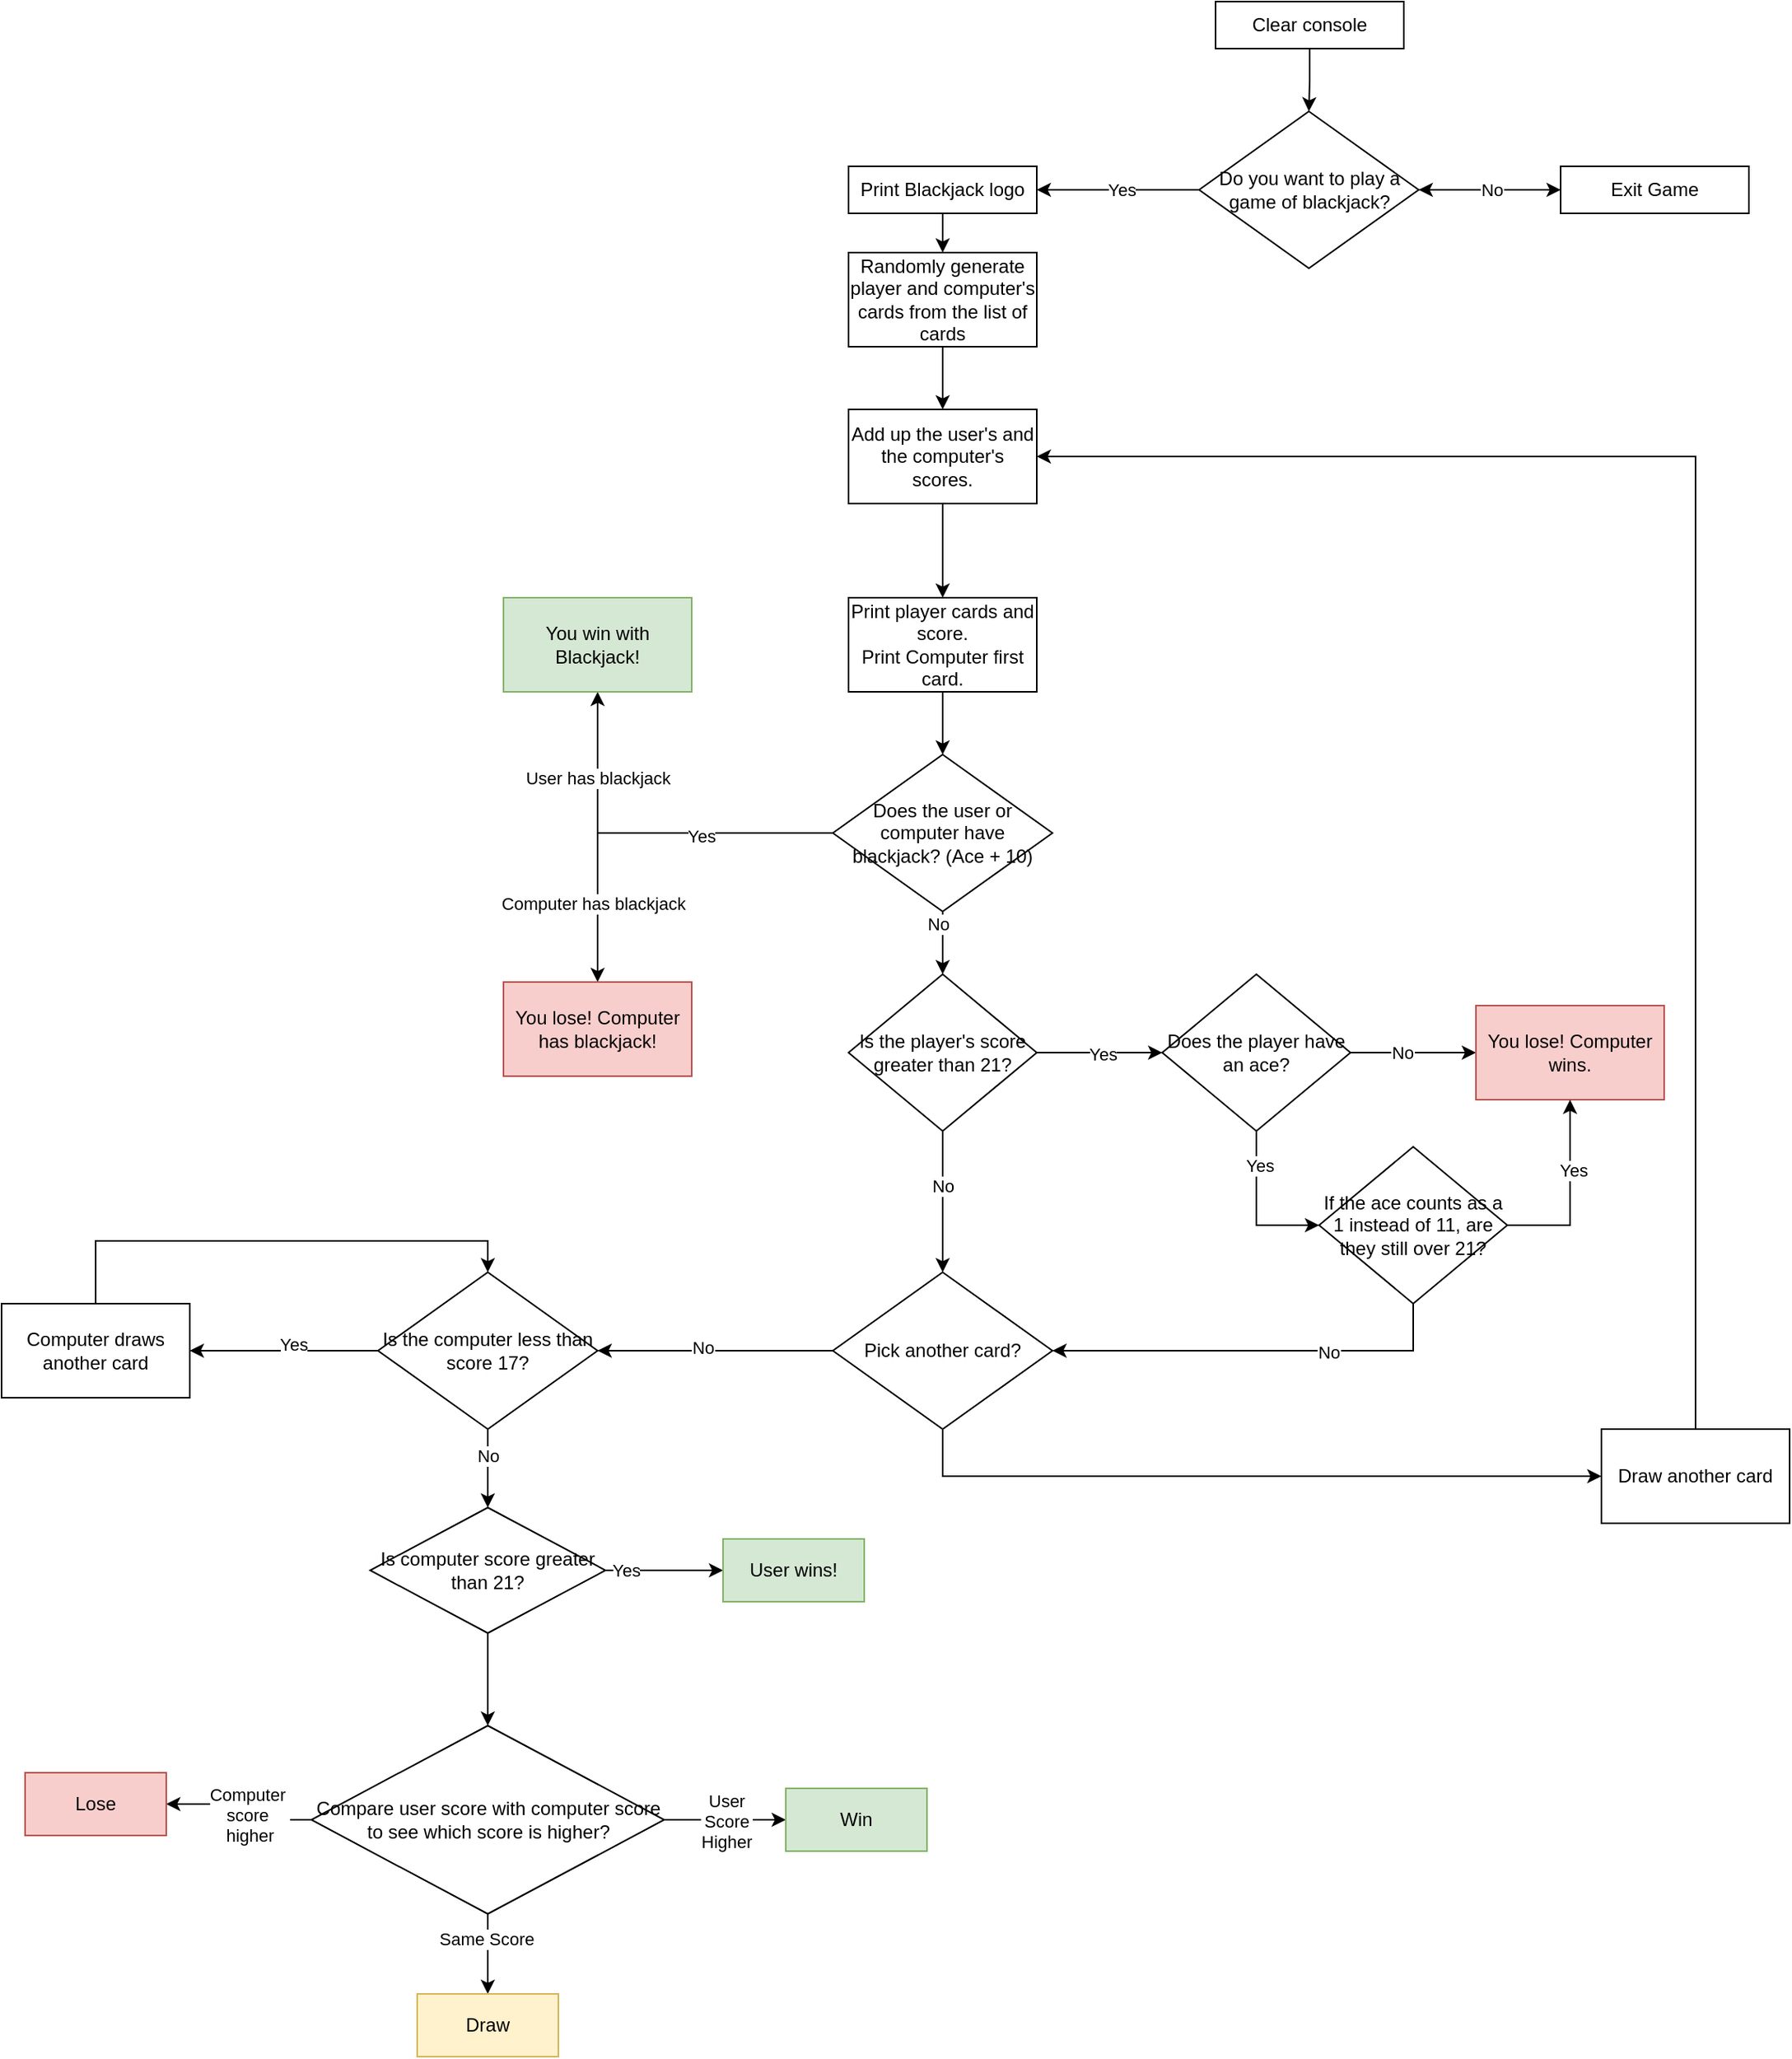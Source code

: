 <mxfile version="24.7.1" type="device">
  <diagram id="C5RBs43oDa-KdzZeNtuy" name="Page-1">
    <mxGraphModel dx="1907" dy="657" grid="1" gridSize="10" guides="1" tooltips="1" connect="1" arrows="1" fold="1" page="1" pageScale="1" pageWidth="827" pageHeight="1169" math="0" shadow="0">
      <root>
        <mxCell id="WIyWlLk6GJQsqaUBKTNV-0" />
        <mxCell id="WIyWlLk6GJQsqaUBKTNV-1" parent="WIyWlLk6GJQsqaUBKTNV-0" />
        <mxCell id="3dTaOa6mpfYRiVxA_uVi-32" value="" style="edgeStyle=orthogonalEdgeStyle;rounded=0;orthogonalLoop=1;jettySize=auto;html=1;" parent="WIyWlLk6GJQsqaUBKTNV-1" source="cc7JXeQRn4IsRSdiX-Om-0" target="cc7JXeQRn4IsRSdiX-Om-6" edge="1">
          <mxGeometry relative="1" as="geometry" />
        </mxCell>
        <mxCell id="cc7JXeQRn4IsRSdiX-Om-0" value="Clear console" style="rounded=0;whiteSpace=wrap;html=1;" parent="WIyWlLk6GJQsqaUBKTNV-1" vertex="1">
          <mxGeometry x="354" y="70" width="120" height="30" as="geometry" />
        </mxCell>
        <mxCell id="cc7JXeQRn4IsRSdiX-Om-9" value="" style="edgeStyle=orthogonalEdgeStyle;rounded=0;orthogonalLoop=1;jettySize=auto;html=1;entryX=1;entryY=0.5;entryDx=0;entryDy=0;" parent="WIyWlLk6GJQsqaUBKTNV-1" source="cc7JXeQRn4IsRSdiX-Om-6" target="3dTaOa6mpfYRiVxA_uVi-0" edge="1">
          <mxGeometry relative="1" as="geometry">
            <mxPoint x="280" y="210" as="targetPoint" />
          </mxGeometry>
        </mxCell>
        <mxCell id="cc7JXeQRn4IsRSdiX-Om-10" value="Yes" style="edgeLabel;html=1;align=center;verticalAlign=middle;resizable=0;points=[];" parent="cc7JXeQRn4IsRSdiX-Om-9" vertex="1" connectable="0">
          <mxGeometry x="-0.178" y="-3" relative="1" as="geometry">
            <mxPoint x="-7" y="3" as="offset" />
          </mxGeometry>
        </mxCell>
        <mxCell id="cc7JXeQRn4IsRSdiX-Om-12" value="" style="edgeStyle=orthogonalEdgeStyle;rounded=0;orthogonalLoop=1;jettySize=auto;html=1;" parent="WIyWlLk6GJQsqaUBKTNV-1" source="cc7JXeQRn4IsRSdiX-Om-6" target="cc7JXeQRn4IsRSdiX-Om-11" edge="1">
          <mxGeometry relative="1" as="geometry" />
        </mxCell>
        <mxCell id="cc7JXeQRn4IsRSdiX-Om-6" value="Do you want to play a game of blackjack?" style="rhombus;whiteSpace=wrap;html=1;rounded=0;" parent="WIyWlLk6GJQsqaUBKTNV-1" vertex="1">
          <mxGeometry x="343.5" y="140" width="140" height="100" as="geometry" />
        </mxCell>
        <mxCell id="cc7JXeQRn4IsRSdiX-Om-13" value="" style="edgeStyle=orthogonalEdgeStyle;rounded=0;orthogonalLoop=1;jettySize=auto;html=1;" parent="WIyWlLk6GJQsqaUBKTNV-1" source="cc7JXeQRn4IsRSdiX-Om-11" target="cc7JXeQRn4IsRSdiX-Om-6" edge="1">
          <mxGeometry relative="1" as="geometry" />
        </mxCell>
        <mxCell id="cc7JXeQRn4IsRSdiX-Om-15" value="No" style="edgeLabel;html=1;align=center;verticalAlign=middle;resizable=0;points=[];" parent="cc7JXeQRn4IsRSdiX-Om-13" vertex="1" connectable="0">
          <mxGeometry x="0.111" y="-4" relative="1" as="geometry">
            <mxPoint x="6" y="4" as="offset" />
          </mxGeometry>
        </mxCell>
        <mxCell id="cc7JXeQRn4IsRSdiX-Om-11" value="Exit Game" style="whiteSpace=wrap;html=1;rounded=0;" parent="WIyWlLk6GJQsqaUBKTNV-1" vertex="1">
          <mxGeometry x="574" y="175" width="120" height="30" as="geometry" />
        </mxCell>
        <mxCell id="3dTaOa6mpfYRiVxA_uVi-2" value="" style="edgeStyle=orthogonalEdgeStyle;rounded=0;orthogonalLoop=1;jettySize=auto;html=1;" parent="WIyWlLk6GJQsqaUBKTNV-1" source="3dTaOa6mpfYRiVxA_uVi-0" target="3dTaOa6mpfYRiVxA_uVi-1" edge="1">
          <mxGeometry relative="1" as="geometry" />
        </mxCell>
        <mxCell id="3dTaOa6mpfYRiVxA_uVi-0" value="Print Blackjack logo" style="whiteSpace=wrap;html=1;rounded=0;" parent="WIyWlLk6GJQsqaUBKTNV-1" vertex="1">
          <mxGeometry x="120" y="175" width="120" height="30" as="geometry" />
        </mxCell>
        <mxCell id="3dTaOa6mpfYRiVxA_uVi-104" value="" style="edgeStyle=orthogonalEdgeStyle;rounded=0;orthogonalLoop=1;jettySize=auto;html=1;" parent="WIyWlLk6GJQsqaUBKTNV-1" source="3dTaOa6mpfYRiVxA_uVi-1" target="3dTaOa6mpfYRiVxA_uVi-103" edge="1">
          <mxGeometry relative="1" as="geometry" />
        </mxCell>
        <mxCell id="3dTaOa6mpfYRiVxA_uVi-1" value="Randomly generate player and computer&#39;s cards from the list of cards" style="whiteSpace=wrap;html=1;rounded=0;" parent="WIyWlLk6GJQsqaUBKTNV-1" vertex="1">
          <mxGeometry x="120" y="230" width="120" height="60" as="geometry" />
        </mxCell>
        <mxCell id="3dTaOa6mpfYRiVxA_uVi-95" value="" style="edgeStyle=orthogonalEdgeStyle;rounded=0;orthogonalLoop=1;jettySize=auto;html=1;" parent="WIyWlLk6GJQsqaUBKTNV-1" source="3dTaOa6mpfYRiVxA_uVi-3" target="3dTaOa6mpfYRiVxA_uVi-7" edge="1">
          <mxGeometry relative="1" as="geometry">
            <mxPoint x="30" y="930" as="targetPoint" />
            <Array as="points">
              <mxPoint y="930" />
              <mxPoint y="930" />
            </Array>
          </mxGeometry>
        </mxCell>
        <mxCell id="3dTaOa6mpfYRiVxA_uVi-96" value="No" style="edgeLabel;html=1;align=center;verticalAlign=middle;resizable=0;points=[];" parent="3dTaOa6mpfYRiVxA_uVi-95" vertex="1" connectable="0">
          <mxGeometry x="0.107" y="-2" relative="1" as="geometry">
            <mxPoint as="offset" />
          </mxGeometry>
        </mxCell>
        <mxCell id="3dTaOa6mpfYRiVxA_uVi-112" style="edgeStyle=orthogonalEdgeStyle;rounded=0;orthogonalLoop=1;jettySize=auto;html=1;exitX=0.5;exitY=1;exitDx=0;exitDy=0;entryX=0;entryY=0.5;entryDx=0;entryDy=0;" parent="WIyWlLk6GJQsqaUBKTNV-1" source="3dTaOa6mpfYRiVxA_uVi-3" target="3dTaOa6mpfYRiVxA_uVi-108" edge="1">
          <mxGeometry relative="1" as="geometry" />
        </mxCell>
        <mxCell id="3dTaOa6mpfYRiVxA_uVi-3" value="Pick another card?" style="rhombus;whiteSpace=wrap;html=1;rounded=0;" parent="WIyWlLk6GJQsqaUBKTNV-1" vertex="1">
          <mxGeometry x="110" y="880" width="140" height="100" as="geometry" />
        </mxCell>
        <mxCell id="3dTaOa6mpfYRiVxA_uVi-102" value="" style="edgeStyle=orthogonalEdgeStyle;rounded=0;orthogonalLoop=1;jettySize=auto;html=1;" parent="WIyWlLk6GJQsqaUBKTNV-1" source="3dTaOa6mpfYRiVxA_uVi-7" target="3dTaOa6mpfYRiVxA_uVi-101" edge="1">
          <mxGeometry relative="1" as="geometry" />
        </mxCell>
        <mxCell id="3dTaOa6mpfYRiVxA_uVi-113" value="Yes" style="edgeLabel;html=1;align=center;verticalAlign=middle;resizable=0;points=[];" parent="3dTaOa6mpfYRiVxA_uVi-102" vertex="1" connectable="0">
          <mxGeometry x="-0.092" y="-4" relative="1" as="geometry">
            <mxPoint as="offset" />
          </mxGeometry>
        </mxCell>
        <mxCell id="3dTaOa6mpfYRiVxA_uVi-117" value="" style="edgeStyle=orthogonalEdgeStyle;rounded=0;orthogonalLoop=1;jettySize=auto;html=1;" parent="WIyWlLk6GJQsqaUBKTNV-1" source="3dTaOa6mpfYRiVxA_uVi-7" target="3dTaOa6mpfYRiVxA_uVi-116" edge="1">
          <mxGeometry relative="1" as="geometry" />
        </mxCell>
        <mxCell id="7N3Mt8fjcJ5gIXxyMs5g-0" value="No" style="edgeLabel;html=1;align=center;verticalAlign=middle;resizable=0;points=[];" vertex="1" connectable="0" parent="3dTaOa6mpfYRiVxA_uVi-117">
          <mxGeometry x="-0.333" relative="1" as="geometry">
            <mxPoint as="offset" />
          </mxGeometry>
        </mxCell>
        <mxCell id="3dTaOa6mpfYRiVxA_uVi-7" value="Is the computer less than score 17?" style="rhombus;whiteSpace=wrap;html=1;rounded=0;flipH=1;flipV=1;" parent="WIyWlLk6GJQsqaUBKTNV-1" vertex="1">
          <mxGeometry x="-180" y="880" width="140" height="100" as="geometry" />
        </mxCell>
        <mxCell id="3dTaOa6mpfYRiVxA_uVi-66" style="edgeStyle=orthogonalEdgeStyle;rounded=0;orthogonalLoop=1;jettySize=auto;html=1;exitX=0;exitY=0.5;exitDx=0;exitDy=0;entryX=0.5;entryY=1;entryDx=0;entryDy=0;" parent="WIyWlLk6GJQsqaUBKTNV-1" source="3dTaOa6mpfYRiVxA_uVi-22" target="3dTaOa6mpfYRiVxA_uVi-24" edge="1">
          <mxGeometry relative="1" as="geometry" />
        </mxCell>
        <mxCell id="3dTaOa6mpfYRiVxA_uVi-68" value="User has blackjack" style="edgeLabel;html=1;align=center;verticalAlign=middle;resizable=0;points=[];" parent="3dTaOa6mpfYRiVxA_uVi-66" vertex="1" connectable="0">
          <mxGeometry x="0.543" relative="1" as="geometry">
            <mxPoint as="offset" />
          </mxGeometry>
        </mxCell>
        <mxCell id="3dTaOa6mpfYRiVxA_uVi-67" style="edgeStyle=orthogonalEdgeStyle;rounded=0;orthogonalLoop=1;jettySize=auto;html=1;exitX=0;exitY=0.5;exitDx=0;exitDy=0;entryX=0.5;entryY=0;entryDx=0;entryDy=0;" parent="WIyWlLk6GJQsqaUBKTNV-1" source="3dTaOa6mpfYRiVxA_uVi-22" target="3dTaOa6mpfYRiVxA_uVi-58" edge="1">
          <mxGeometry relative="1" as="geometry" />
        </mxCell>
        <mxCell id="3dTaOa6mpfYRiVxA_uVi-69" value="Computer has blackjack" style="edgeLabel;html=1;align=center;verticalAlign=middle;resizable=0;points=[];" parent="3dTaOa6mpfYRiVxA_uVi-67" vertex="1" connectable="0">
          <mxGeometry x="0.59" y="-3" relative="1" as="geometry">
            <mxPoint as="offset" />
          </mxGeometry>
        </mxCell>
        <mxCell id="3dTaOa6mpfYRiVxA_uVi-97" value="Yes" style="edgeLabel;html=1;align=center;verticalAlign=middle;resizable=0;points=[];" parent="3dTaOa6mpfYRiVxA_uVi-67" vertex="1" connectable="0">
          <mxGeometry x="-0.312" y="2" relative="1" as="geometry">
            <mxPoint as="offset" />
          </mxGeometry>
        </mxCell>
        <mxCell id="3dTaOa6mpfYRiVxA_uVi-85" style="edgeStyle=orthogonalEdgeStyle;rounded=0;orthogonalLoop=1;jettySize=auto;html=1;exitX=0.5;exitY=1;exitDx=0;exitDy=0;entryX=0.5;entryY=0;entryDx=0;entryDy=0;" parent="WIyWlLk6GJQsqaUBKTNV-1" source="3dTaOa6mpfYRiVxA_uVi-22" target="3dTaOa6mpfYRiVxA_uVi-34" edge="1">
          <mxGeometry relative="1" as="geometry" />
        </mxCell>
        <mxCell id="3dTaOa6mpfYRiVxA_uVi-98" value="No" style="edgeLabel;html=1;align=center;verticalAlign=middle;resizable=0;points=[];" parent="3dTaOa6mpfYRiVxA_uVi-85" vertex="1" connectable="0">
          <mxGeometry x="-0.577" y="-3" relative="1" as="geometry">
            <mxPoint y="-1" as="offset" />
          </mxGeometry>
        </mxCell>
        <mxCell id="3dTaOa6mpfYRiVxA_uVi-22" value="Does the user or computer have blackjack? (Ace + 10)" style="rhombus;whiteSpace=wrap;html=1;rounded=0;" parent="WIyWlLk6GJQsqaUBKTNV-1" vertex="1">
          <mxGeometry x="110" y="550" width="140" height="100" as="geometry" />
        </mxCell>
        <mxCell id="3dTaOa6mpfYRiVxA_uVi-24" value="You win with Blackjack!" style="whiteSpace=wrap;html=1;rounded=0;fillColor=#d5e8d4;strokeColor=#82b366;" parent="WIyWlLk6GJQsqaUBKTNV-1" vertex="1">
          <mxGeometry x="-100" y="450" width="120" height="60" as="geometry" />
        </mxCell>
        <mxCell id="3dTaOa6mpfYRiVxA_uVi-39" value="" style="edgeStyle=orthogonalEdgeStyle;rounded=0;orthogonalLoop=1;jettySize=auto;html=1;" parent="WIyWlLk6GJQsqaUBKTNV-1" source="3dTaOa6mpfYRiVxA_uVi-34" target="3dTaOa6mpfYRiVxA_uVi-38" edge="1">
          <mxGeometry relative="1" as="geometry" />
        </mxCell>
        <mxCell id="3dTaOa6mpfYRiVxA_uVi-40" value="Yes" style="edgeLabel;html=1;align=center;verticalAlign=middle;resizable=0;points=[];" parent="3dTaOa6mpfYRiVxA_uVi-39" vertex="1" connectable="0">
          <mxGeometry x="0.035" y="-1" relative="1" as="geometry">
            <mxPoint as="offset" />
          </mxGeometry>
        </mxCell>
        <mxCell id="3dTaOa6mpfYRiVxA_uVi-84" style="edgeStyle=orthogonalEdgeStyle;rounded=0;orthogonalLoop=1;jettySize=auto;html=1;exitX=0.5;exitY=1;exitDx=0;exitDy=0;entryX=0.5;entryY=0;entryDx=0;entryDy=0;" parent="WIyWlLk6GJQsqaUBKTNV-1" source="3dTaOa6mpfYRiVxA_uVi-34" target="3dTaOa6mpfYRiVxA_uVi-3" edge="1">
          <mxGeometry relative="1" as="geometry" />
        </mxCell>
        <mxCell id="3dTaOa6mpfYRiVxA_uVi-86" value="No" style="edgeLabel;html=1;align=center;verticalAlign=middle;resizable=0;points=[];" parent="3dTaOa6mpfYRiVxA_uVi-84" vertex="1" connectable="0">
          <mxGeometry x="-0.341" y="2" relative="1" as="geometry">
            <mxPoint x="-2" y="5" as="offset" />
          </mxGeometry>
        </mxCell>
        <mxCell id="3dTaOa6mpfYRiVxA_uVi-34" value="Is the player&#39;s score greater than 21?" style="rhombus;whiteSpace=wrap;html=1;rounded=0;" parent="WIyWlLk6GJQsqaUBKTNV-1" vertex="1">
          <mxGeometry x="120" y="690" width="120" height="100" as="geometry" />
        </mxCell>
        <mxCell id="3dTaOa6mpfYRiVxA_uVi-76" value="" style="edgeStyle=orthogonalEdgeStyle;rounded=0;orthogonalLoop=1;jettySize=auto;html=1;" parent="WIyWlLk6GJQsqaUBKTNV-1" source="3dTaOa6mpfYRiVxA_uVi-38" target="3dTaOa6mpfYRiVxA_uVi-75" edge="1">
          <mxGeometry relative="1" as="geometry" />
        </mxCell>
        <mxCell id="3dTaOa6mpfYRiVxA_uVi-77" value="No" style="edgeLabel;html=1;align=center;verticalAlign=middle;resizable=0;points=[];" parent="3dTaOa6mpfYRiVxA_uVi-76" vertex="1" connectable="0">
          <mxGeometry x="0.047" y="-3" relative="1" as="geometry">
            <mxPoint x="-9" y="-3" as="offset" />
          </mxGeometry>
        </mxCell>
        <mxCell id="3dTaOa6mpfYRiVxA_uVi-82" style="edgeStyle=orthogonalEdgeStyle;rounded=0;orthogonalLoop=1;jettySize=auto;html=1;exitX=0.5;exitY=1;exitDx=0;exitDy=0;entryX=0;entryY=0.5;entryDx=0;entryDy=0;" parent="WIyWlLk6GJQsqaUBKTNV-1" source="3dTaOa6mpfYRiVxA_uVi-38" target="3dTaOa6mpfYRiVxA_uVi-81" edge="1">
          <mxGeometry relative="1" as="geometry" />
        </mxCell>
        <mxCell id="3dTaOa6mpfYRiVxA_uVi-88" value="Yes" style="edgeLabel;html=1;align=center;verticalAlign=middle;resizable=0;points=[];" parent="3dTaOa6mpfYRiVxA_uVi-82" vertex="1" connectable="0">
          <mxGeometry x="-0.566" y="2" relative="1" as="geometry">
            <mxPoint as="offset" />
          </mxGeometry>
        </mxCell>
        <mxCell id="3dTaOa6mpfYRiVxA_uVi-38" value="Does the player have an ace?" style="rhombus;whiteSpace=wrap;html=1;rounded=0;" parent="WIyWlLk6GJQsqaUBKTNV-1" vertex="1">
          <mxGeometry x="320" y="690" width="120" height="100" as="geometry" />
        </mxCell>
        <mxCell id="3dTaOa6mpfYRiVxA_uVi-46" style="edgeStyle=orthogonalEdgeStyle;rounded=0;orthogonalLoop=1;jettySize=auto;html=1;exitX=0.5;exitY=1;exitDx=0;exitDy=0;entryX=0.5;entryY=0;entryDx=0;entryDy=0;" parent="WIyWlLk6GJQsqaUBKTNV-1" source="3dTaOa6mpfYRiVxA_uVi-44" target="3dTaOa6mpfYRiVxA_uVi-22" edge="1">
          <mxGeometry relative="1" as="geometry" />
        </mxCell>
        <mxCell id="3dTaOa6mpfYRiVxA_uVi-44" value="Print player cards and score.&lt;div&gt;Print Computer first card.&lt;/div&gt;" style="whiteSpace=wrap;html=1;rounded=0;" parent="WIyWlLk6GJQsqaUBKTNV-1" vertex="1">
          <mxGeometry x="120" y="450" width="120" height="60" as="geometry" />
        </mxCell>
        <mxCell id="3dTaOa6mpfYRiVxA_uVi-58" value="You lose! Computer has blackjack!" style="whiteSpace=wrap;html=1;rounded=0;fillColor=#f8cecc;strokeColor=#b85450;" parent="WIyWlLk6GJQsqaUBKTNV-1" vertex="1">
          <mxGeometry x="-100" y="695" width="120" height="60" as="geometry" />
        </mxCell>
        <mxCell id="3dTaOa6mpfYRiVxA_uVi-75" value="You lose! Computer wins." style="whiteSpace=wrap;html=1;rounded=0;fillColor=#f8cecc;strokeColor=#b85450;" parent="WIyWlLk6GJQsqaUBKTNV-1" vertex="1">
          <mxGeometry x="520" y="710" width="120" height="60" as="geometry" />
        </mxCell>
        <mxCell id="3dTaOa6mpfYRiVxA_uVi-87" style="edgeStyle=orthogonalEdgeStyle;rounded=0;orthogonalLoop=1;jettySize=auto;html=1;exitX=1;exitY=0.5;exitDx=0;exitDy=0;entryX=0.5;entryY=1;entryDx=0;entryDy=0;" parent="WIyWlLk6GJQsqaUBKTNV-1" source="3dTaOa6mpfYRiVxA_uVi-81" target="3dTaOa6mpfYRiVxA_uVi-75" edge="1">
          <mxGeometry relative="1" as="geometry" />
        </mxCell>
        <mxCell id="3dTaOa6mpfYRiVxA_uVi-89" value="Yes" style="edgeLabel;html=1;align=center;verticalAlign=middle;resizable=0;points=[];" parent="3dTaOa6mpfYRiVxA_uVi-87" vertex="1" connectable="0">
          <mxGeometry x="0.247" y="-2" relative="1" as="geometry">
            <mxPoint as="offset" />
          </mxGeometry>
        </mxCell>
        <mxCell id="3dTaOa6mpfYRiVxA_uVi-90" style="edgeStyle=orthogonalEdgeStyle;rounded=0;orthogonalLoop=1;jettySize=auto;html=1;exitX=0.5;exitY=1;exitDx=0;exitDy=0;entryX=1;entryY=0.5;entryDx=0;entryDy=0;" parent="WIyWlLk6GJQsqaUBKTNV-1" source="3dTaOa6mpfYRiVxA_uVi-81" target="3dTaOa6mpfYRiVxA_uVi-3" edge="1">
          <mxGeometry relative="1" as="geometry" />
        </mxCell>
        <mxCell id="3dTaOa6mpfYRiVxA_uVi-91" value="No" style="edgeLabel;html=1;align=center;verticalAlign=middle;resizable=0;points=[];" parent="3dTaOa6mpfYRiVxA_uVi-90" vertex="1" connectable="0">
          <mxGeometry x="-0.239" y="1" relative="1" as="geometry">
            <mxPoint x="15" as="offset" />
          </mxGeometry>
        </mxCell>
        <mxCell id="3dTaOa6mpfYRiVxA_uVi-81" value="If the ace counts as a 1 instead of 11, are they still over 21?" style="rhombus;whiteSpace=wrap;html=1;" parent="WIyWlLk6GJQsqaUBKTNV-1" vertex="1">
          <mxGeometry x="420" y="800" width="120" height="100" as="geometry" />
        </mxCell>
        <mxCell id="3dTaOa6mpfYRiVxA_uVi-114" style="edgeStyle=orthogonalEdgeStyle;rounded=0;orthogonalLoop=1;jettySize=auto;html=1;exitX=0.5;exitY=0;exitDx=0;exitDy=0;entryX=0.5;entryY=0;entryDx=0;entryDy=0;" parent="WIyWlLk6GJQsqaUBKTNV-1" source="3dTaOa6mpfYRiVxA_uVi-101" target="3dTaOa6mpfYRiVxA_uVi-7" edge="1">
          <mxGeometry relative="1" as="geometry" />
        </mxCell>
        <mxCell id="3dTaOa6mpfYRiVxA_uVi-101" value="Computer draws another card" style="whiteSpace=wrap;html=1;rounded=0;" parent="WIyWlLk6GJQsqaUBKTNV-1" vertex="1">
          <mxGeometry x="-420" y="900" width="120" height="60" as="geometry" />
        </mxCell>
        <mxCell id="3dTaOa6mpfYRiVxA_uVi-105" style="edgeStyle=orthogonalEdgeStyle;rounded=0;orthogonalLoop=1;jettySize=auto;html=1;exitX=0.5;exitY=1;exitDx=0;exitDy=0;entryX=0.5;entryY=0;entryDx=0;entryDy=0;" parent="WIyWlLk6GJQsqaUBKTNV-1" source="3dTaOa6mpfYRiVxA_uVi-103" target="3dTaOa6mpfYRiVxA_uVi-44" edge="1">
          <mxGeometry relative="1" as="geometry" />
        </mxCell>
        <mxCell id="3dTaOa6mpfYRiVxA_uVi-103" value="&lt;div&gt;Add up the user&#39;s and the computer&#39;s scores.&lt;/div&gt;" style="whiteSpace=wrap;html=1;rounded=0;" parent="WIyWlLk6GJQsqaUBKTNV-1" vertex="1">
          <mxGeometry x="120" y="330" width="120" height="60" as="geometry" />
        </mxCell>
        <mxCell id="3dTaOa6mpfYRiVxA_uVi-110" style="edgeStyle=orthogonalEdgeStyle;rounded=0;orthogonalLoop=1;jettySize=auto;html=1;exitX=0.5;exitY=0;exitDx=0;exitDy=0;entryX=1;entryY=0.5;entryDx=0;entryDy=0;" parent="WIyWlLk6GJQsqaUBKTNV-1" source="3dTaOa6mpfYRiVxA_uVi-108" target="3dTaOa6mpfYRiVxA_uVi-103" edge="1">
          <mxGeometry relative="1" as="geometry" />
        </mxCell>
        <mxCell id="3dTaOa6mpfYRiVxA_uVi-108" value="Draw another card" style="whiteSpace=wrap;html=1;rounded=0;" parent="WIyWlLk6GJQsqaUBKTNV-1" vertex="1">
          <mxGeometry x="600" y="980" width="120" height="60" as="geometry" />
        </mxCell>
        <mxCell id="3dTaOa6mpfYRiVxA_uVi-115" style="edgeStyle=orthogonalEdgeStyle;rounded=0;orthogonalLoop=1;jettySize=auto;html=1;exitX=0.5;exitY=1;exitDx=0;exitDy=0;" parent="WIyWlLk6GJQsqaUBKTNV-1" source="3dTaOa6mpfYRiVxA_uVi-7" target="3dTaOa6mpfYRiVxA_uVi-7" edge="1">
          <mxGeometry relative="1" as="geometry" />
        </mxCell>
        <mxCell id="3dTaOa6mpfYRiVxA_uVi-119" value="" style="edgeStyle=orthogonalEdgeStyle;rounded=0;orthogonalLoop=1;jettySize=auto;html=1;" parent="WIyWlLk6GJQsqaUBKTNV-1" source="3dTaOa6mpfYRiVxA_uVi-116" target="3dTaOa6mpfYRiVxA_uVi-118" edge="1">
          <mxGeometry relative="1" as="geometry" />
        </mxCell>
        <mxCell id="3dTaOa6mpfYRiVxA_uVi-120" value="Yes" style="edgeLabel;html=1;align=center;verticalAlign=middle;resizable=0;points=[];" parent="3dTaOa6mpfYRiVxA_uVi-119" vertex="1" connectable="0">
          <mxGeometry x="-0.691" relative="1" as="geometry">
            <mxPoint x="1" as="offset" />
          </mxGeometry>
        </mxCell>
        <mxCell id="3dTaOa6mpfYRiVxA_uVi-122" value="" style="edgeStyle=orthogonalEdgeStyle;rounded=0;orthogonalLoop=1;jettySize=auto;html=1;" parent="WIyWlLk6GJQsqaUBKTNV-1" source="3dTaOa6mpfYRiVxA_uVi-116" target="3dTaOa6mpfYRiVxA_uVi-121" edge="1">
          <mxGeometry relative="1" as="geometry" />
        </mxCell>
        <mxCell id="3dTaOa6mpfYRiVxA_uVi-116" value="Is computer score greater than 21?" style="rhombus;whiteSpace=wrap;html=1;rounded=0;" parent="WIyWlLk6GJQsqaUBKTNV-1" vertex="1">
          <mxGeometry x="-185" y="1030" width="150" height="80" as="geometry" />
        </mxCell>
        <mxCell id="3dTaOa6mpfYRiVxA_uVi-118" value="User wins!" style="whiteSpace=wrap;html=1;rounded=0;fillColor=#d5e8d4;strokeColor=#82b366;" parent="WIyWlLk6GJQsqaUBKTNV-1" vertex="1">
          <mxGeometry x="40" y="1050" width="90" height="40" as="geometry" />
        </mxCell>
        <mxCell id="3dTaOa6mpfYRiVxA_uVi-126" value="" style="edgeStyle=orthogonalEdgeStyle;rounded=0;orthogonalLoop=1;jettySize=auto;html=1;" parent="WIyWlLk6GJQsqaUBKTNV-1" source="3dTaOa6mpfYRiVxA_uVi-121" target="3dTaOa6mpfYRiVxA_uVi-125" edge="1">
          <mxGeometry relative="1" as="geometry" />
        </mxCell>
        <mxCell id="3dTaOa6mpfYRiVxA_uVi-133" value="Same Score" style="edgeLabel;html=1;align=center;verticalAlign=middle;resizable=0;points=[];" parent="3dTaOa6mpfYRiVxA_uVi-126" vertex="1" connectable="0">
          <mxGeometry x="-0.339" y="-1" relative="1" as="geometry">
            <mxPoint y="-1" as="offset" />
          </mxGeometry>
        </mxCell>
        <mxCell id="3dTaOa6mpfYRiVxA_uVi-128" value="" style="edgeStyle=orthogonalEdgeStyle;rounded=0;orthogonalLoop=1;jettySize=auto;html=1;" parent="WIyWlLk6GJQsqaUBKTNV-1" source="3dTaOa6mpfYRiVxA_uVi-121" target="3dTaOa6mpfYRiVxA_uVi-127" edge="1">
          <mxGeometry relative="1" as="geometry" />
        </mxCell>
        <mxCell id="3dTaOa6mpfYRiVxA_uVi-132" value="User&lt;div&gt;Score&lt;/div&gt;&lt;div&gt;Higher&lt;/div&gt;" style="edgeLabel;html=1;align=center;verticalAlign=middle;resizable=0;points=[];" parent="3dTaOa6mpfYRiVxA_uVi-128" vertex="1" connectable="0">
          <mxGeometry x="0.002" y="-1" relative="1" as="geometry">
            <mxPoint as="offset" />
          </mxGeometry>
        </mxCell>
        <mxCell id="3dTaOa6mpfYRiVxA_uVi-130" value="" style="edgeStyle=orthogonalEdgeStyle;rounded=0;orthogonalLoop=1;jettySize=auto;html=1;" parent="WIyWlLk6GJQsqaUBKTNV-1" source="3dTaOa6mpfYRiVxA_uVi-121" target="3dTaOa6mpfYRiVxA_uVi-129" edge="1">
          <mxGeometry relative="1" as="geometry" />
        </mxCell>
        <mxCell id="3dTaOa6mpfYRiVxA_uVi-131" value="Computer&amp;nbsp;&lt;div&gt;score&amp;nbsp;&lt;/div&gt;&lt;div&gt;higher&lt;/div&gt;" style="edgeLabel;html=1;align=center;verticalAlign=middle;resizable=0;points=[];" parent="3dTaOa6mpfYRiVxA_uVi-130" vertex="1" connectable="0">
          <mxGeometry x="-0.033" y="-5" relative="1" as="geometry">
            <mxPoint x="1" as="offset" />
          </mxGeometry>
        </mxCell>
        <mxCell id="3dTaOa6mpfYRiVxA_uVi-121" value="Compare user score with computer score to see which score is higher?" style="rhombus;whiteSpace=wrap;html=1;rounded=0;aspect=fixed;" parent="WIyWlLk6GJQsqaUBKTNV-1" vertex="1">
          <mxGeometry x="-222.5" y="1169" width="224.99" height="120" as="geometry" />
        </mxCell>
        <mxCell id="3dTaOa6mpfYRiVxA_uVi-125" value="Draw" style="whiteSpace=wrap;html=1;rounded=0;fillColor=#fff2cc;strokeColor=#d6b656;" parent="WIyWlLk6GJQsqaUBKTNV-1" vertex="1">
          <mxGeometry x="-155.005" y="1340" width="90" height="40" as="geometry" />
        </mxCell>
        <mxCell id="3dTaOa6mpfYRiVxA_uVi-127" value="Win" style="whiteSpace=wrap;html=1;rounded=0;fillColor=#d5e8d4;strokeColor=#82b366;" parent="WIyWlLk6GJQsqaUBKTNV-1" vertex="1">
          <mxGeometry x="79.995" y="1209" width="90" height="40" as="geometry" />
        </mxCell>
        <mxCell id="3dTaOa6mpfYRiVxA_uVi-129" value="Lose" style="whiteSpace=wrap;html=1;rounded=0;fillColor=#f8cecc;strokeColor=#b85450;" parent="WIyWlLk6GJQsqaUBKTNV-1" vertex="1">
          <mxGeometry x="-405.005" y="1199" width="90" height="40" as="geometry" />
        </mxCell>
      </root>
    </mxGraphModel>
  </diagram>
</mxfile>
